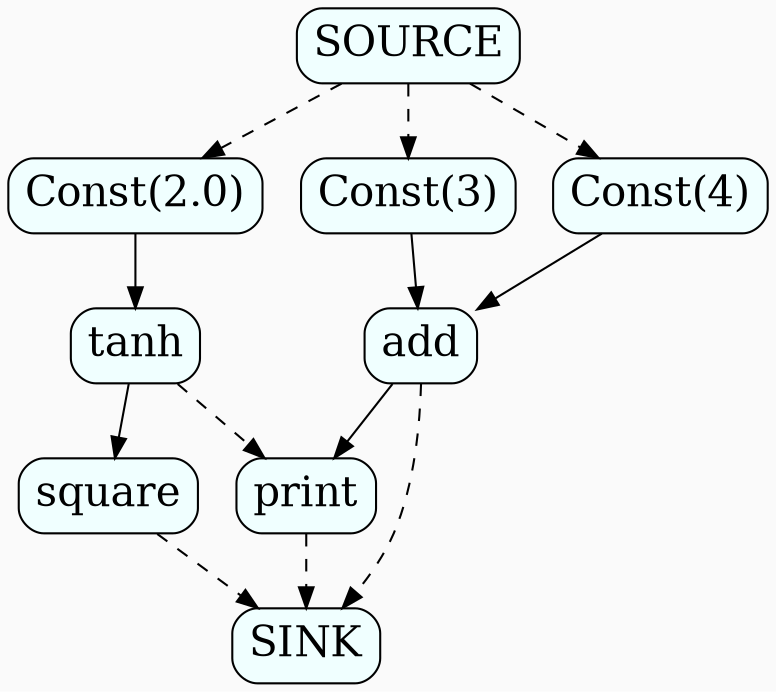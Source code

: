 digraph {
  graph[bgcolor=gray98]
  node[fontsize=20,shape=box,fillcolor=azure, style="filled,rounded"]

  SOURCE -> "Const(2.0)"[style=dashed]
  SOURCE -> "Const(3)"[style=dashed]
  SOURCE -> "Const(4)"[style=dashed]

  "Const(2.0)" -> tanh
  tanh -> square
  tanh -> print[style=dashed]
  square -> SINK[style=dashed]
  print -> SINK[style=dashed]
  add -> SINK[style=dashed]
  add -> print
  "Const(3)" -> add
  "Const(4)" -> add
}
